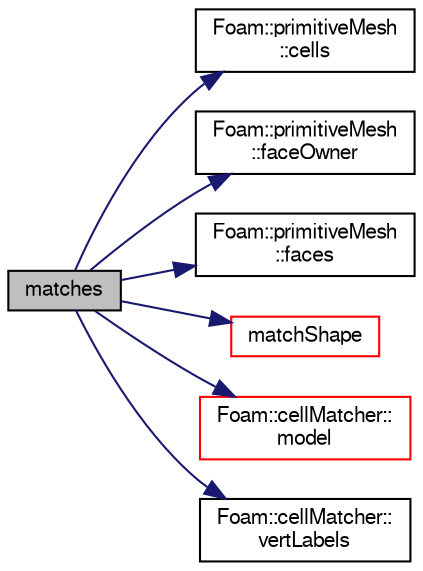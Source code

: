 digraph "matches"
{
  bgcolor="transparent";
  edge [fontname="FreeSans",fontsize="10",labelfontname="FreeSans",labelfontsize="10"];
  node [fontname="FreeSans",fontsize="10",shape=record];
  rankdir="LR";
  Node1620 [label="matches",height=0.2,width=0.4,color="black", fillcolor="grey75", style="filled", fontcolor="black"];
  Node1620 -> Node1621 [color="midnightblue",fontsize="10",style="solid",fontname="FreeSans"];
  Node1621 [label="Foam::primitiveMesh\l::cells",height=0.2,width=0.4,color="black",URL="$a27530.html#af19bf800d725a623c7b1d0101d65e7d3"];
  Node1620 -> Node1622 [color="midnightblue",fontsize="10",style="solid",fontname="FreeSans"];
  Node1622 [label="Foam::primitiveMesh\l::faceOwner",height=0.2,width=0.4,color="black",URL="$a27530.html#a95a88187f795e30779aa3bac679d9bfc",tooltip="Face face-owner addresing. "];
  Node1620 -> Node1623 [color="midnightblue",fontsize="10",style="solid",fontname="FreeSans"];
  Node1623 [label="Foam::primitiveMesh\l::faces",height=0.2,width=0.4,color="black",URL="$a27530.html#a3669b3b29537f3a55bbd2ffa8c749f41",tooltip="Return faces. "];
  Node1620 -> Node1624 [color="midnightblue",fontsize="10",style="solid",fontname="FreeSans"];
  Node1624 [label="matchShape",height=0.2,width=0.4,color="red",URL="$a27174.html#a1f0feccca7c36016d7745d9f9d196b6d",tooltip="Low level shape recognition. Return true if matches. "];
  Node1620 -> Node1936 [color="midnightblue",fontsize="10",style="solid",fontname="FreeSans"];
  Node1936 [label="Foam::cellMatcher::\lmodel",height=0.2,width=0.4,color="red",URL="$a27166.html#a06f3f0d2054234e47c75d656e30b38b5"];
  Node1620 -> Node1938 [color="midnightblue",fontsize="10",style="solid",fontname="FreeSans"];
  Node1938 [label="Foam::cellMatcher::\lvertLabels",height=0.2,width=0.4,color="black",URL="$a27166.html#ab79dad17b84c11a8dd262c14461fa2e3"];
}
